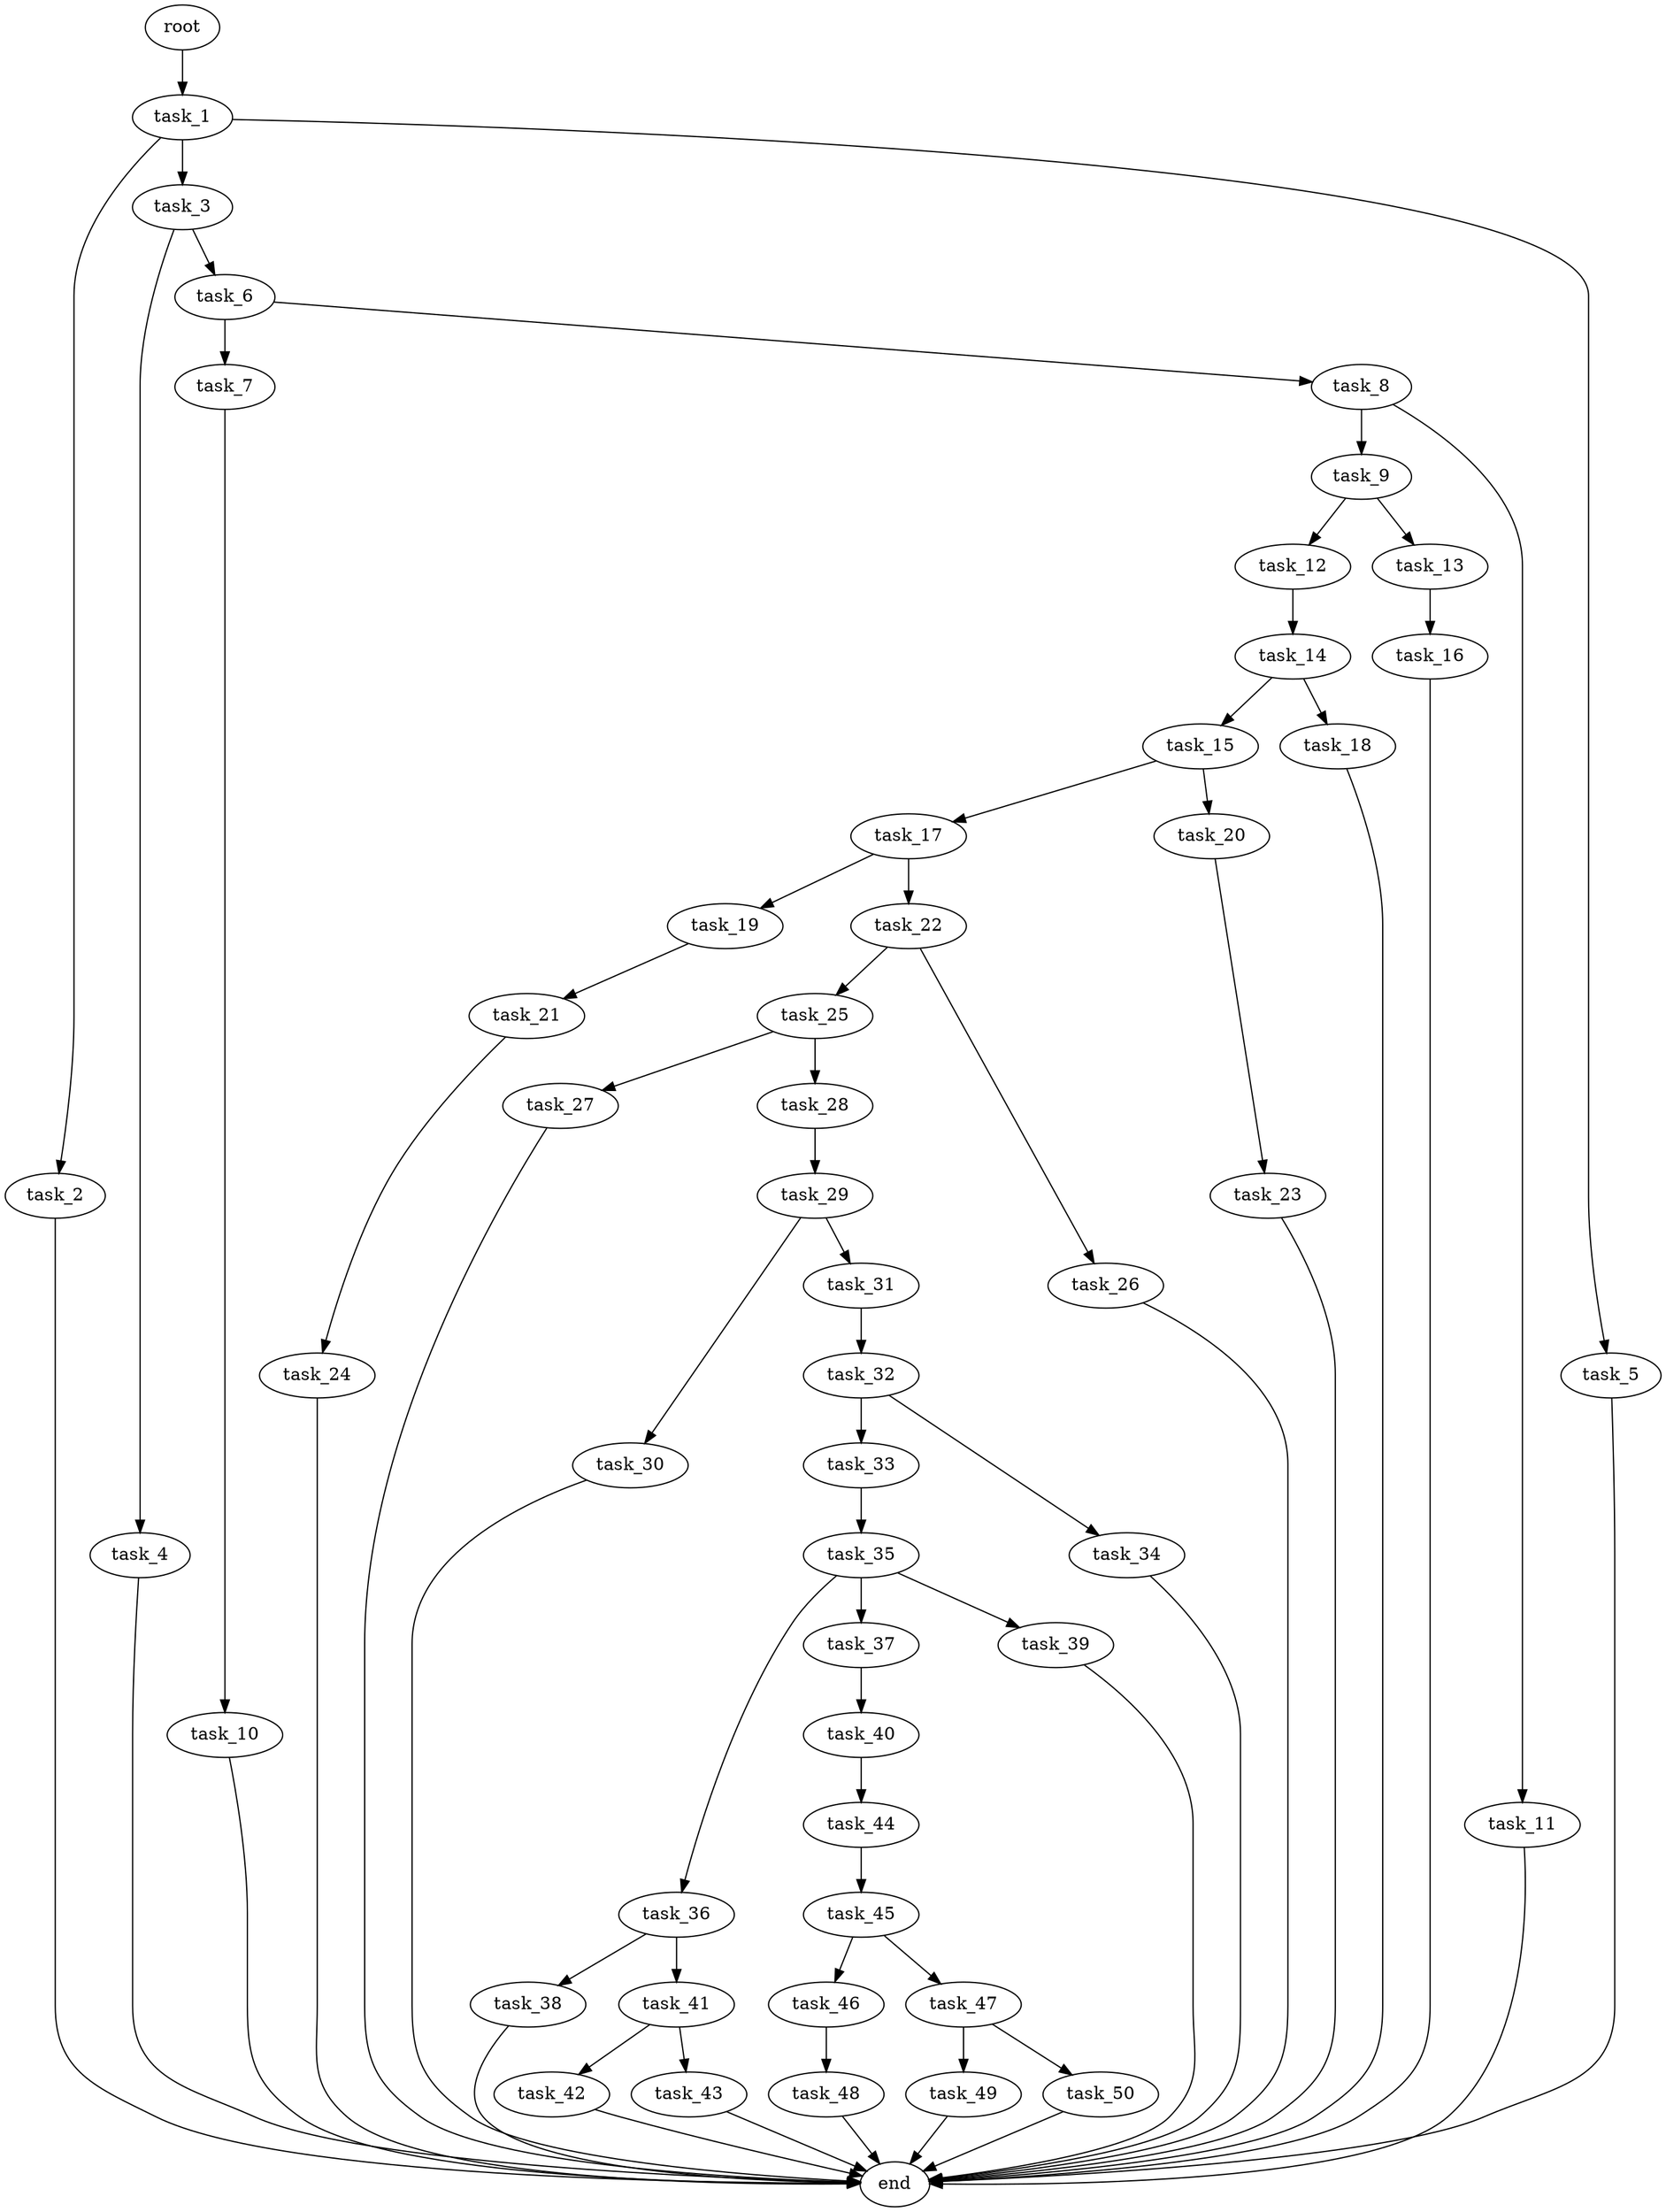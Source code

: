 digraph G {
  root [size="0.000000e+00"];
  task_1 [size="9.733948e+09"];
  task_2 [size="6.675938e+09"];
  task_3 [size="6.642267e+09"];
  task_4 [size="9.141816e+09"];
  task_5 [size="6.735771e+09"];
  task_6 [size="2.284045e+09"];
  task_7 [size="3.642689e+09"];
  task_8 [size="6.289274e+09"];
  task_9 [size="8.434966e+09"];
  task_10 [size="5.607638e+09"];
  task_11 [size="1.534523e+09"];
  task_12 [size="8.243796e+09"];
  task_13 [size="5.137148e+09"];
  task_14 [size="9.743120e+09"];
  task_15 [size="3.427709e+09"];
  task_16 [size="9.485887e+09"];
  task_17 [size="6.694215e+09"];
  task_18 [size="2.373609e+09"];
  task_19 [size="7.294868e+09"];
  task_20 [size="8.097971e+09"];
  task_21 [size="9.459812e+09"];
  task_22 [size="7.075712e+09"];
  task_23 [size="7.999393e+09"];
  task_24 [size="1.415763e+09"];
  task_25 [size="5.066292e+09"];
  task_26 [size="7.636110e+09"];
  task_27 [size="3.904012e+09"];
  task_28 [size="9.389804e+09"];
  task_29 [size="1.037759e+09"];
  task_30 [size="8.102668e+09"];
  task_31 [size="6.722519e+09"];
  task_32 [size="9.569184e+09"];
  task_33 [size="7.967842e+09"];
  task_34 [size="1.663304e+09"];
  task_35 [size="2.639277e+09"];
  task_36 [size="6.577091e+09"];
  task_37 [size="3.223391e+09"];
  task_38 [size="1.591508e+09"];
  task_39 [size="3.776730e+09"];
  task_40 [size="9.232806e+09"];
  task_41 [size="5.856223e+09"];
  task_42 [size="7.897391e+09"];
  task_43 [size="5.465996e+09"];
  task_44 [size="8.060482e+09"];
  task_45 [size="1.468320e+09"];
  task_46 [size="3.332134e+09"];
  task_47 [size="6.187344e+09"];
  task_48 [size="3.062034e+09"];
  task_49 [size="9.767480e+09"];
  task_50 [size="7.588032e+09"];
  end [size="0.000000e+00"];

  root -> task_1 [size="1.000000e-12"];
  task_1 -> task_2 [size="6.675938e+08"];
  task_1 -> task_3 [size="6.642267e+08"];
  task_1 -> task_5 [size="6.735771e+08"];
  task_2 -> end [size="1.000000e-12"];
  task_3 -> task_4 [size="9.141816e+08"];
  task_3 -> task_6 [size="2.284045e+08"];
  task_4 -> end [size="1.000000e-12"];
  task_5 -> end [size="1.000000e-12"];
  task_6 -> task_7 [size="3.642689e+08"];
  task_6 -> task_8 [size="6.289274e+08"];
  task_7 -> task_10 [size="5.607638e+08"];
  task_8 -> task_9 [size="8.434966e+08"];
  task_8 -> task_11 [size="1.534523e+08"];
  task_9 -> task_12 [size="8.243796e+08"];
  task_9 -> task_13 [size="5.137148e+08"];
  task_10 -> end [size="1.000000e-12"];
  task_11 -> end [size="1.000000e-12"];
  task_12 -> task_14 [size="9.743120e+08"];
  task_13 -> task_16 [size="9.485887e+08"];
  task_14 -> task_15 [size="3.427709e+08"];
  task_14 -> task_18 [size="2.373609e+08"];
  task_15 -> task_17 [size="6.694215e+08"];
  task_15 -> task_20 [size="8.097971e+08"];
  task_16 -> end [size="1.000000e-12"];
  task_17 -> task_19 [size="7.294868e+08"];
  task_17 -> task_22 [size="7.075712e+08"];
  task_18 -> end [size="1.000000e-12"];
  task_19 -> task_21 [size="9.459812e+08"];
  task_20 -> task_23 [size="7.999393e+08"];
  task_21 -> task_24 [size="1.415763e+08"];
  task_22 -> task_25 [size="5.066292e+08"];
  task_22 -> task_26 [size="7.636110e+08"];
  task_23 -> end [size="1.000000e-12"];
  task_24 -> end [size="1.000000e-12"];
  task_25 -> task_27 [size="3.904012e+08"];
  task_25 -> task_28 [size="9.389804e+08"];
  task_26 -> end [size="1.000000e-12"];
  task_27 -> end [size="1.000000e-12"];
  task_28 -> task_29 [size="1.037759e+08"];
  task_29 -> task_30 [size="8.102668e+08"];
  task_29 -> task_31 [size="6.722519e+08"];
  task_30 -> end [size="1.000000e-12"];
  task_31 -> task_32 [size="9.569184e+08"];
  task_32 -> task_33 [size="7.967842e+08"];
  task_32 -> task_34 [size="1.663304e+08"];
  task_33 -> task_35 [size="2.639277e+08"];
  task_34 -> end [size="1.000000e-12"];
  task_35 -> task_36 [size="6.577091e+08"];
  task_35 -> task_37 [size="3.223391e+08"];
  task_35 -> task_39 [size="3.776730e+08"];
  task_36 -> task_38 [size="1.591508e+08"];
  task_36 -> task_41 [size="5.856223e+08"];
  task_37 -> task_40 [size="9.232806e+08"];
  task_38 -> end [size="1.000000e-12"];
  task_39 -> end [size="1.000000e-12"];
  task_40 -> task_44 [size="8.060482e+08"];
  task_41 -> task_42 [size="7.897391e+08"];
  task_41 -> task_43 [size="5.465996e+08"];
  task_42 -> end [size="1.000000e-12"];
  task_43 -> end [size="1.000000e-12"];
  task_44 -> task_45 [size="1.468320e+08"];
  task_45 -> task_46 [size="3.332134e+08"];
  task_45 -> task_47 [size="6.187344e+08"];
  task_46 -> task_48 [size="3.062034e+08"];
  task_47 -> task_49 [size="9.767480e+08"];
  task_47 -> task_50 [size="7.588032e+08"];
  task_48 -> end [size="1.000000e-12"];
  task_49 -> end [size="1.000000e-12"];
  task_50 -> end [size="1.000000e-12"];
}
